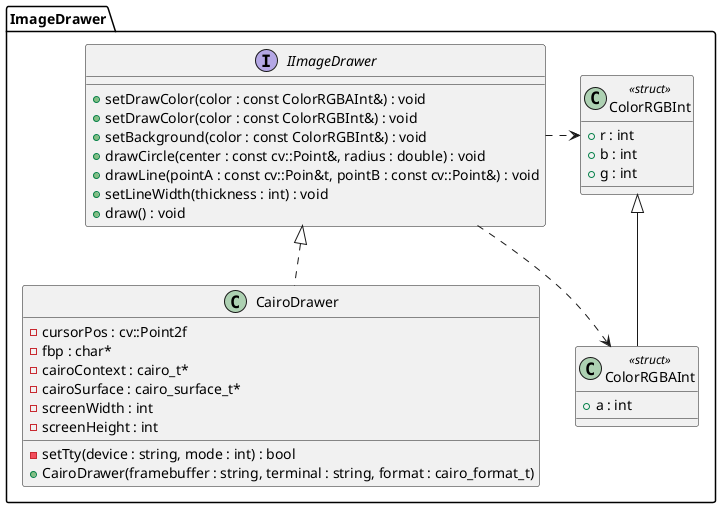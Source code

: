 @startuml

package ImageDrawer
{
    class ColorRGBInt <<struct>>
    {
        + r : int
        + b : int
        + g : int
    }

    class ColorRGBAInt <<struct>>
    {
        + a : int
    }

    interface IImageDrawer
    {
        + setDrawColor(color : const ColorRGBAInt&) : void
        + setDrawColor(color : const ColorRGBInt&) : void
        + setBackground(color : const ColorRGBInt&) : void
        + drawCircle(center : const cv::Point&, radius : double) : void
        + drawLine(pointA : const cv::Poin&t, pointB : const cv::Point&) : void
        + setLineWidth(thickness : int) : void
        + draw() : void
    }

    class CairoDrawer
    {
        - cursorPos : cv::Point2f
        - fbp : char*
        - cairoContext : cairo_t*
        - cairoSurface : cairo_surface_t*
        - screenWidth : int
        - screenHeight : int
        - setTty(device : string, mode : int) : bool
        + CairoDrawer(framebuffer : string, terminal : string, format : cairo_format_t)
    }
}

IImageDrawer .> ColorRGBInt
IImageDrawer .> ColorRGBAInt

IImageDrawer <|.. CairoDrawer

ColorRGBInt <|-- ColorRGBAInt

@enduml
